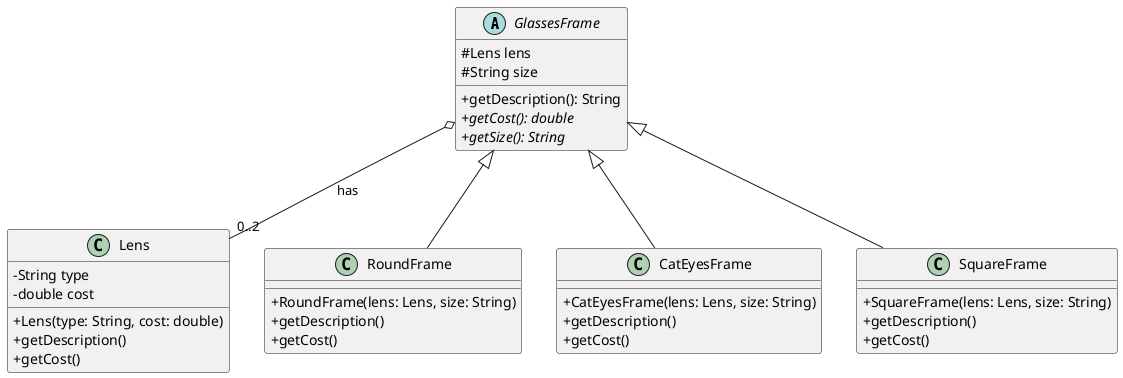 @startuml
skinparam classAttributeIconSize 0

abstract class GlassesFrame {
#Lens lens
#String size

+getDescription(): String
{abstract} +getCost(): double
{abstract} +getSize(): String


}
class Lens {
-String type
-double cost
+ Lens(type: String, cost: double)
+ getDescription()
+getCost()

}

class RoundFrame {
+RoundFrame(lens: Lens, size: String)
+ getDescription()
+getCost()
}

class CatEyesFrame {
+CatEyesFrame(lens: Lens, size: String)
+ getDescription()
+getCost()
}

class SquareFrame {
+SquareFrame(lens: Lens, size: String)
+ getDescription()
+getCost()
}
GlassesFrame o--"0..2" Lens : has

GlassesFrame <|-- SquareFrame
GlassesFrame <|-- RoundFrame
GlassesFrame <|-- CatEyesFrame





@enduml
